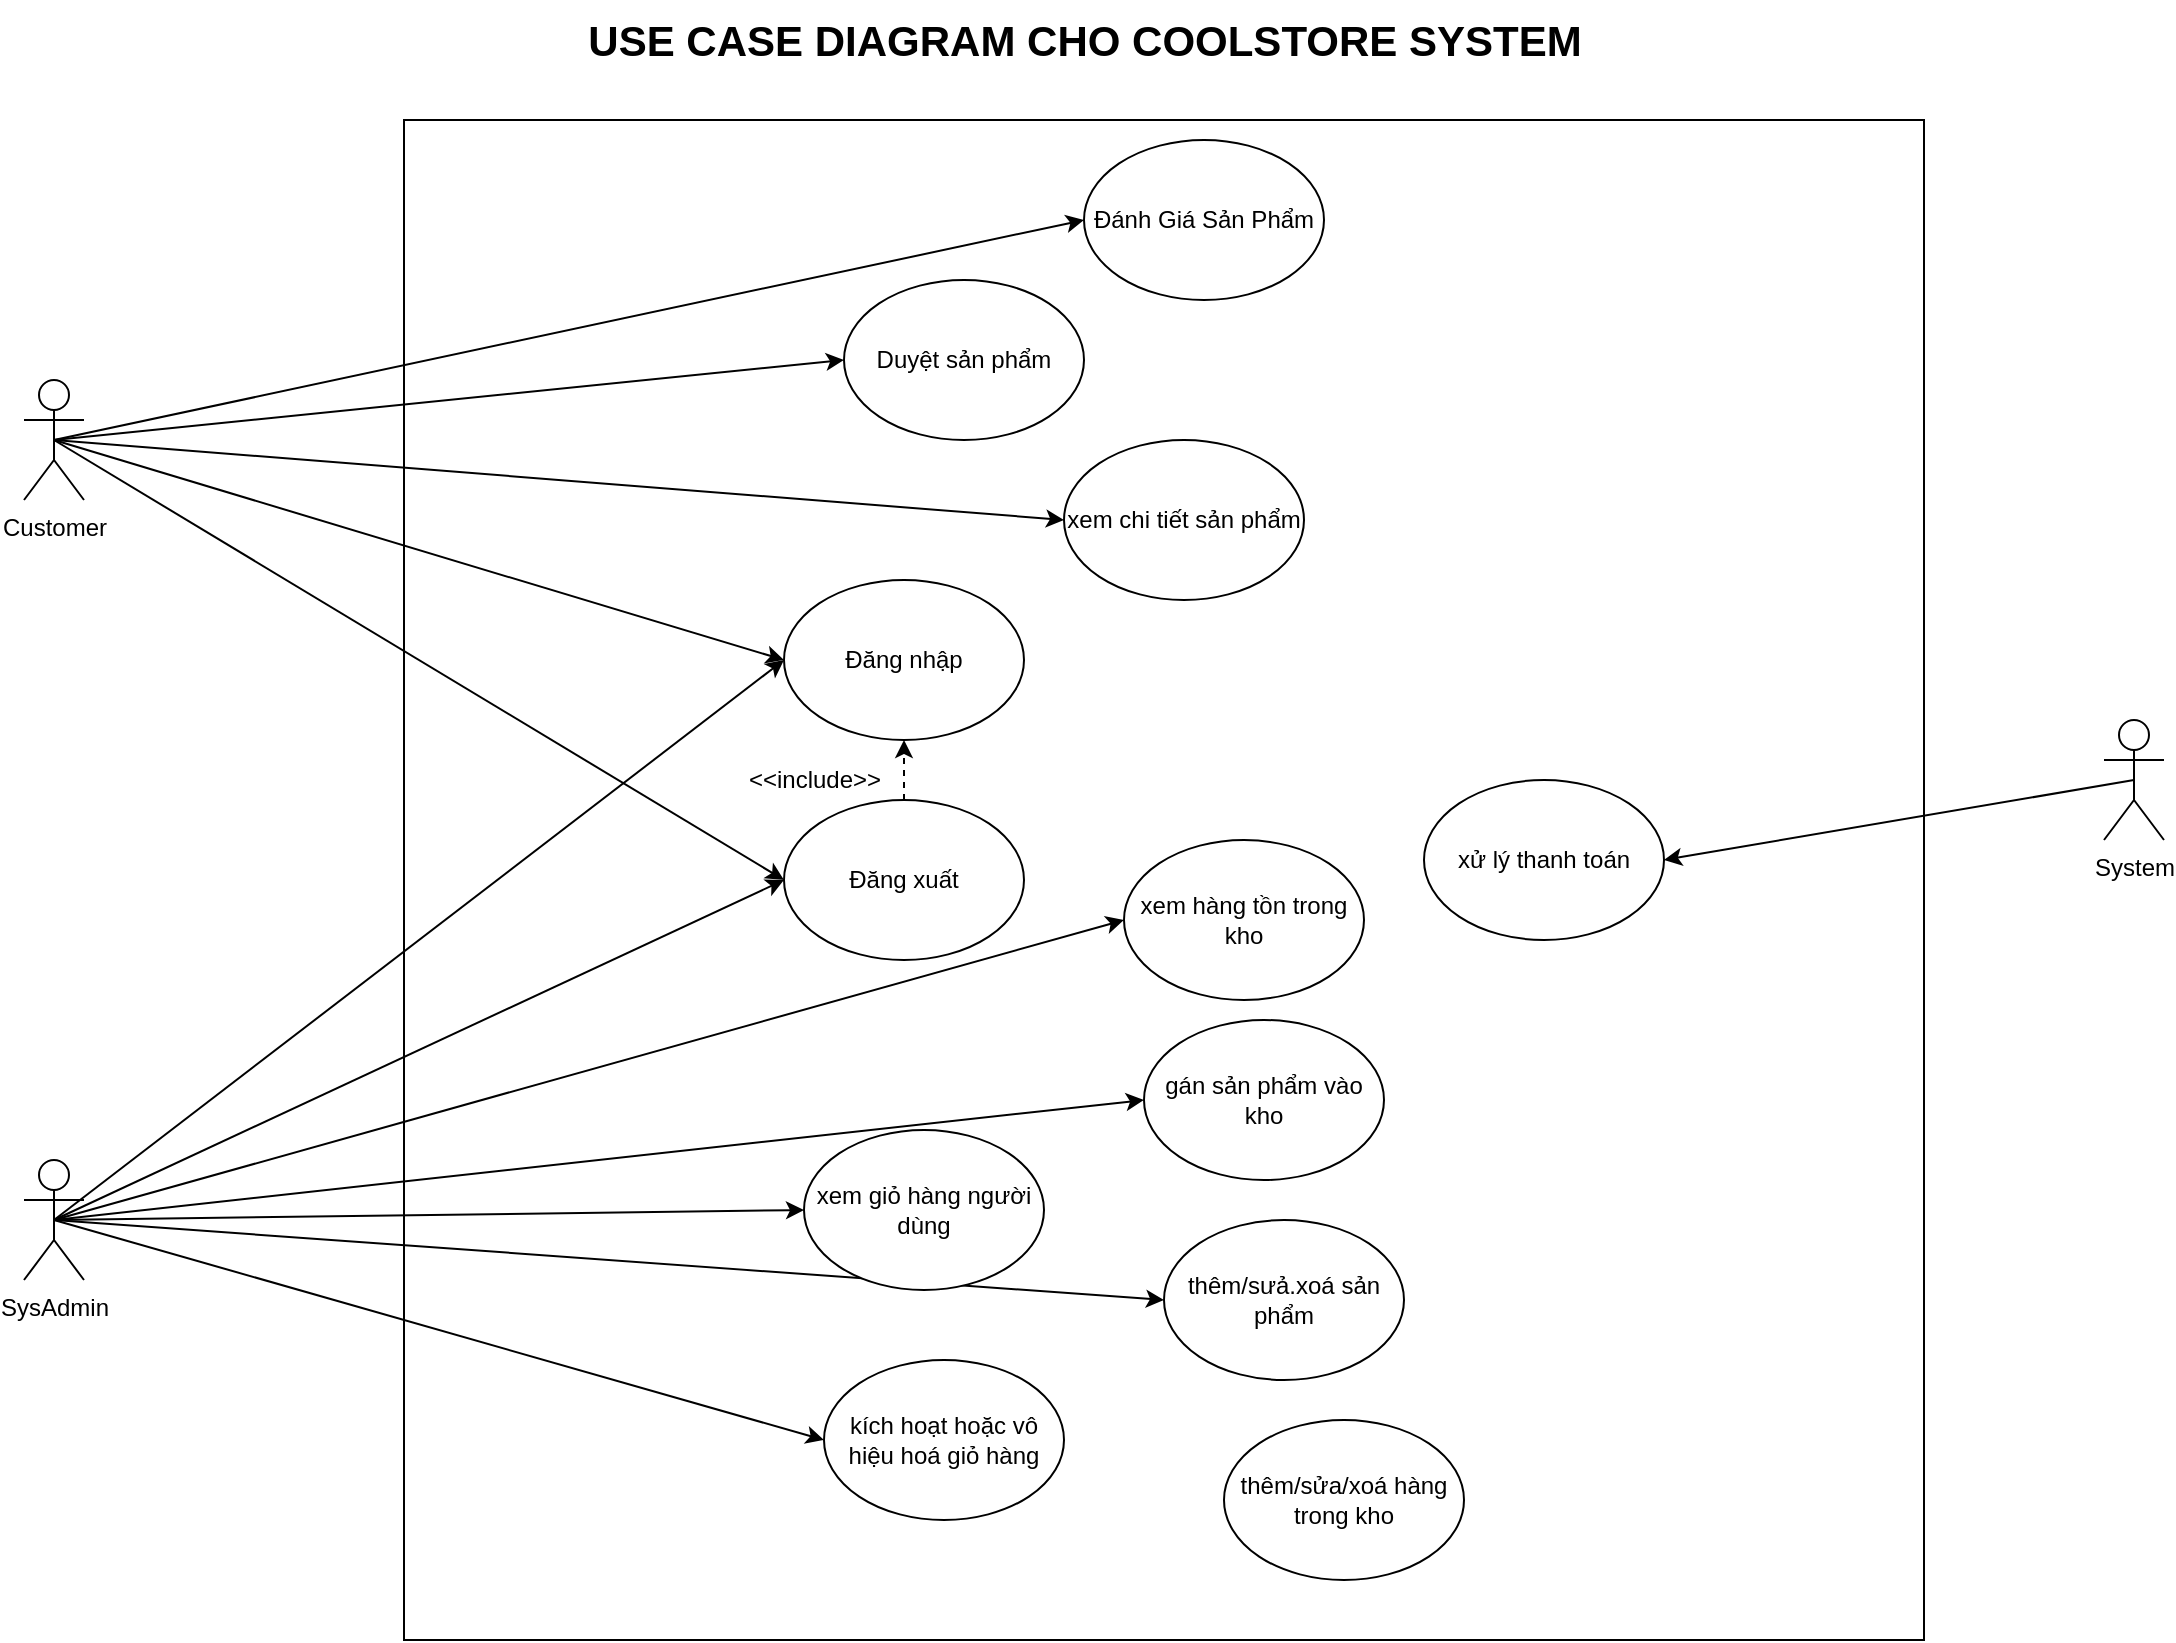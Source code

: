 <mxfile version="28.2.3">
  <diagram id="Y-EFETtEZIMge1gYoHY8" name="BTUD-bài 3">
    <mxGraphModel dx="902" dy="464" grid="0" gridSize="10" guides="1" tooltips="1" connect="1" arrows="1" fold="1" page="1" pageScale="1" pageWidth="850" pageHeight="1100" math="0" shadow="0">
      <root>
        <mxCell id="0" />
        <mxCell id="1" parent="0" />
        <mxCell id="dK6fmoChFVJhrDOL6tCt-1" value="" style="whiteSpace=wrap;html=1;aspect=fixed;" parent="1" vertex="1">
          <mxGeometry x="459" y="133" width="760" height="760" as="geometry" />
        </mxCell>
        <mxCell id="dK6fmoChFVJhrDOL6tCt-2" style="rounded=0;orthogonalLoop=1;jettySize=auto;html=1;exitX=0.5;exitY=0.5;exitDx=0;exitDy=0;exitPerimeter=0;entryX=0;entryY=0.5;entryDx=0;entryDy=0;" parent="1" source="dK6fmoChFVJhrDOL6tCt-7" target="dK6fmoChFVJhrDOL6tCt-16" edge="1">
          <mxGeometry relative="1" as="geometry" />
        </mxCell>
        <mxCell id="dK6fmoChFVJhrDOL6tCt-3" style="rounded=0;orthogonalLoop=1;jettySize=auto;html=1;exitX=0.5;exitY=0.5;exitDx=0;exitDy=0;exitPerimeter=0;entryX=0;entryY=0.5;entryDx=0;entryDy=0;" parent="1" source="dK6fmoChFVJhrDOL6tCt-7" target="dK6fmoChFVJhrDOL6tCt-18" edge="1">
          <mxGeometry relative="1" as="geometry" />
        </mxCell>
        <mxCell id="dK6fmoChFVJhrDOL6tCt-4" style="rounded=0;orthogonalLoop=1;jettySize=auto;html=1;exitX=0.5;exitY=0.5;exitDx=0;exitDy=0;exitPerimeter=0;entryX=0;entryY=0.5;entryDx=0;entryDy=0;" parent="1" source="dK6fmoChFVJhrDOL6tCt-7" target="dK6fmoChFVJhrDOL6tCt-19" edge="1">
          <mxGeometry relative="1" as="geometry" />
        </mxCell>
        <mxCell id="dK6fmoChFVJhrDOL6tCt-5" style="rounded=0;orthogonalLoop=1;jettySize=auto;html=1;exitX=0.5;exitY=0.5;exitDx=0;exitDy=0;exitPerimeter=0;entryX=0;entryY=0.5;entryDx=0;entryDy=0;" parent="1" source="dK6fmoChFVJhrDOL6tCt-7" target="dK6fmoChFVJhrDOL6tCt-20" edge="1">
          <mxGeometry relative="1" as="geometry" />
        </mxCell>
        <mxCell id="dK6fmoChFVJhrDOL6tCt-6" style="rounded=0;orthogonalLoop=1;jettySize=auto;html=1;exitX=0.5;exitY=0.5;exitDx=0;exitDy=0;exitPerimeter=0;entryX=0;entryY=0.5;entryDx=0;entryDy=0;" parent="1" source="dK6fmoChFVJhrDOL6tCt-7" target="dK6fmoChFVJhrDOL6tCt-21" edge="1">
          <mxGeometry relative="1" as="geometry" />
        </mxCell>
        <mxCell id="dK6fmoChFVJhrDOL6tCt-7" value="Customer" style="shape=umlActor;verticalLabelPosition=bottom;verticalAlign=top;html=1;outlineConnect=0;" parent="1" vertex="1">
          <mxGeometry x="269" y="263" width="30" height="60" as="geometry" />
        </mxCell>
        <mxCell id="dK6fmoChFVJhrDOL6tCt-8" style="rounded=0;orthogonalLoop=1;jettySize=auto;html=1;exitX=0.5;exitY=0.5;exitDx=0;exitDy=0;exitPerimeter=0;entryX=0;entryY=0.5;entryDx=0;entryDy=0;" parent="1" source="dK6fmoChFVJhrDOL6tCt-15" target="dK6fmoChFVJhrDOL6tCt-16" edge="1">
          <mxGeometry relative="1" as="geometry" />
        </mxCell>
        <mxCell id="dK6fmoChFVJhrDOL6tCt-9" style="rounded=0;orthogonalLoop=1;jettySize=auto;html=1;exitX=0.5;exitY=0.5;exitDx=0;exitDy=0;exitPerimeter=0;entryX=0;entryY=0.5;entryDx=0;entryDy=0;" parent="1" source="dK6fmoChFVJhrDOL6tCt-15" target="dK6fmoChFVJhrDOL6tCt-18" edge="1">
          <mxGeometry relative="1" as="geometry" />
        </mxCell>
        <mxCell id="dK6fmoChFVJhrDOL6tCt-10" style="rounded=0;orthogonalLoop=1;jettySize=auto;html=1;exitX=0.5;exitY=0.5;exitDx=0;exitDy=0;exitPerimeter=0;entryX=0;entryY=0.5;entryDx=0;entryDy=0;" parent="1" source="dK6fmoChFVJhrDOL6tCt-15" target="dK6fmoChFVJhrDOL6tCt-22" edge="1">
          <mxGeometry relative="1" as="geometry" />
        </mxCell>
        <mxCell id="dK6fmoChFVJhrDOL6tCt-11" style="rounded=0;orthogonalLoop=1;jettySize=auto;html=1;exitX=0.5;exitY=0.5;exitDx=0;exitDy=0;exitPerimeter=0;entryX=0;entryY=0.5;entryDx=0;entryDy=0;" parent="1" source="dK6fmoChFVJhrDOL6tCt-15" target="dK6fmoChFVJhrDOL6tCt-23" edge="1">
          <mxGeometry relative="1" as="geometry" />
        </mxCell>
        <mxCell id="dK6fmoChFVJhrDOL6tCt-12" style="rounded=0;orthogonalLoop=1;jettySize=auto;html=1;exitX=0.5;exitY=0.5;exitDx=0;exitDy=0;exitPerimeter=0;entryX=0;entryY=0.5;entryDx=0;entryDy=0;" parent="1" source="dK6fmoChFVJhrDOL6tCt-15" target="dK6fmoChFVJhrDOL6tCt-25" edge="1">
          <mxGeometry relative="1" as="geometry" />
        </mxCell>
        <mxCell id="dK6fmoChFVJhrDOL6tCt-13" style="rounded=0;orthogonalLoop=1;jettySize=auto;html=1;exitX=0.5;exitY=0.5;exitDx=0;exitDy=0;exitPerimeter=0;entryX=0;entryY=0.5;entryDx=0;entryDy=0;" parent="1" source="dK6fmoChFVJhrDOL6tCt-15" target="dK6fmoChFVJhrDOL6tCt-24" edge="1">
          <mxGeometry relative="1" as="geometry" />
        </mxCell>
        <mxCell id="dK6fmoChFVJhrDOL6tCt-14" style="rounded=0;orthogonalLoop=1;jettySize=auto;html=1;exitX=0.5;exitY=0.5;exitDx=0;exitDy=0;exitPerimeter=0;entryX=0;entryY=0.5;entryDx=0;entryDy=0;" parent="1" source="dK6fmoChFVJhrDOL6tCt-15" target="dK6fmoChFVJhrDOL6tCt-28" edge="1">
          <mxGeometry relative="1" as="geometry" />
        </mxCell>
        <mxCell id="dK6fmoChFVJhrDOL6tCt-15" value="SysAdmin" style="shape=umlActor;verticalLabelPosition=bottom;verticalAlign=top;html=1;outlineConnect=0;" parent="1" vertex="1">
          <mxGeometry x="269" y="653" width="30" height="60" as="geometry" />
        </mxCell>
        <mxCell id="dK6fmoChFVJhrDOL6tCt-16" value="Đăng nhập" style="ellipse;whiteSpace=wrap;html=1;" parent="1" vertex="1">
          <mxGeometry x="649" y="363" width="120" height="80" as="geometry" />
        </mxCell>
        <mxCell id="dK6fmoChFVJhrDOL6tCt-17" style="edgeStyle=orthogonalEdgeStyle;rounded=0;orthogonalLoop=1;jettySize=auto;html=1;exitX=0.5;exitY=0;exitDx=0;exitDy=0;entryX=0.5;entryY=1;entryDx=0;entryDy=0;dashed=1;" parent="1" source="dK6fmoChFVJhrDOL6tCt-18" target="dK6fmoChFVJhrDOL6tCt-16" edge="1">
          <mxGeometry relative="1" as="geometry" />
        </mxCell>
        <mxCell id="dK6fmoChFVJhrDOL6tCt-18" value="Đăng xuất" style="ellipse;whiteSpace=wrap;html=1;" parent="1" vertex="1">
          <mxGeometry x="649" y="473" width="120" height="80" as="geometry" />
        </mxCell>
        <mxCell id="dK6fmoChFVJhrDOL6tCt-19" value="Đánh Giá Sản Phẩm" style="ellipse;whiteSpace=wrap;html=1;" parent="1" vertex="1">
          <mxGeometry x="799" y="143" width="120" height="80" as="geometry" />
        </mxCell>
        <mxCell id="dK6fmoChFVJhrDOL6tCt-20" value="Duyệt sản phẩm" style="ellipse;whiteSpace=wrap;html=1;" parent="1" vertex="1">
          <mxGeometry x="679" y="213" width="120" height="80" as="geometry" />
        </mxCell>
        <mxCell id="dK6fmoChFVJhrDOL6tCt-21" value="xem chi tiết sản phẩm" style="ellipse;whiteSpace=wrap;html=1;" parent="1" vertex="1">
          <mxGeometry x="789" y="293" width="120" height="80" as="geometry" />
        </mxCell>
        <mxCell id="dK6fmoChFVJhrDOL6tCt-22" value="xem giỏ hàng người dùng" style="ellipse;whiteSpace=wrap;html=1;" parent="1" vertex="1">
          <mxGeometry x="659" y="638" width="120" height="80" as="geometry" />
        </mxCell>
        <mxCell id="dK6fmoChFVJhrDOL6tCt-23" value="kích hoạt hoặc vô hiệu hoá giỏ hàng" style="ellipse;whiteSpace=wrap;html=1;" parent="1" vertex="1">
          <mxGeometry x="669" y="753" width="120" height="80" as="geometry" />
        </mxCell>
        <mxCell id="dK6fmoChFVJhrDOL6tCt-24" value="gán sản phẩm vào kho" style="ellipse;whiteSpace=wrap;html=1;" parent="1" vertex="1">
          <mxGeometry x="829" y="583" width="120" height="80" as="geometry" />
        </mxCell>
        <mxCell id="dK6fmoChFVJhrDOL6tCt-25" value="thêm/sưả.xoá sản phẩm" style="ellipse;whiteSpace=wrap;html=1;" parent="1" vertex="1">
          <mxGeometry x="839" y="683" width="120" height="80" as="geometry" />
        </mxCell>
        <mxCell id="dK6fmoChFVJhrDOL6tCt-26" value="xử lý thanh toán" style="ellipse;whiteSpace=wrap;html=1;" parent="1" vertex="1">
          <mxGeometry x="969" y="463" width="120" height="80" as="geometry" />
        </mxCell>
        <mxCell id="dK6fmoChFVJhrDOL6tCt-27" value="thêm/sửa/xoá hàng trong kho" style="ellipse;whiteSpace=wrap;html=1;" parent="1" vertex="1">
          <mxGeometry x="869" y="783" width="120" height="80" as="geometry" />
        </mxCell>
        <mxCell id="dK6fmoChFVJhrDOL6tCt-28" value="xem hàng tồn trong kho" style="ellipse;whiteSpace=wrap;html=1;" parent="1" vertex="1">
          <mxGeometry x="819" y="493" width="120" height="80" as="geometry" />
        </mxCell>
        <mxCell id="dK6fmoChFVJhrDOL6tCt-29" style="rounded=0;orthogonalLoop=1;jettySize=auto;html=1;exitX=0.5;exitY=0.5;exitDx=0;exitDy=0;exitPerimeter=0;entryX=1;entryY=0.5;entryDx=0;entryDy=0;" parent="1" source="dK6fmoChFVJhrDOL6tCt-30" target="dK6fmoChFVJhrDOL6tCt-26" edge="1">
          <mxGeometry relative="1" as="geometry" />
        </mxCell>
        <mxCell id="dK6fmoChFVJhrDOL6tCt-30" value="System" style="shape=umlActor;verticalLabelPosition=bottom;verticalAlign=top;html=1;outlineConnect=0;" parent="1" vertex="1">
          <mxGeometry x="1309" y="433" width="30" height="60" as="geometry" />
        </mxCell>
        <mxCell id="dK6fmoChFVJhrDOL6tCt-31" value="&lt;b&gt;&lt;font style=&quot;font-size: 21px;&quot;&gt;USE CASE DIAGRAM CHO COOLSTORE SYSTEM&lt;/font&gt;&lt;/b&gt;" style="text;html=1;align=center;verticalAlign=middle;resizable=0;points=[];autosize=1;strokeColor=none;fillColor=none;" parent="1" vertex="1">
          <mxGeometry x="539" y="73" width="520" height="40" as="geometry" />
        </mxCell>
        <mxCell id="dK6fmoChFVJhrDOL6tCt-32" value="&amp;lt;&amp;lt;include&amp;gt;&amp;gt;" style="text;html=1;align=center;verticalAlign=middle;resizable=0;points=[];autosize=1;strokeColor=none;fillColor=none;" parent="1" vertex="1">
          <mxGeometry x="619" y="448" width="90" height="30" as="geometry" />
        </mxCell>
      </root>
    </mxGraphModel>
  </diagram>
</mxfile>
